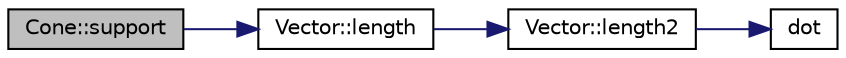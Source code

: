 digraph "Cone::support"
{
  edge [fontname="Helvetica",fontsize="10",labelfontname="Helvetica",labelfontsize="10"];
  node [fontname="Helvetica",fontsize="10",shape=record];
  rankdir="LR";
  Node1 [label="Cone::support",height=0.2,width=0.4,color="black", fillcolor="grey75", style="filled", fontcolor="black"];
  Node1 -> Node2 [color="midnightblue",fontsize="10",style="solid",fontname="Helvetica"];
  Node2 [label="Vector::length",height=0.2,width=0.4,color="black", fillcolor="white", style="filled",URL="$class_vector.html#a0dad2d3f4af84741ae5f7390eba4a09e"];
  Node2 -> Node3 [color="midnightblue",fontsize="10",style="solid",fontname="Helvetica"];
  Node3 [label="Vector::length2",height=0.2,width=0.4,color="black", fillcolor="white", style="filled",URL="$class_vector.html#a8677c48cf107765986e71cd2f23b1b0f"];
  Node3 -> Node4 [color="midnightblue",fontsize="10",style="solid",fontname="Helvetica"];
  Node4 [label="dot",height=0.2,width=0.4,color="black", fillcolor="white", style="filled",URL="$_vector_8h.html#a4e9a20e9955e34afdb3659d68f6935c8"];
}
